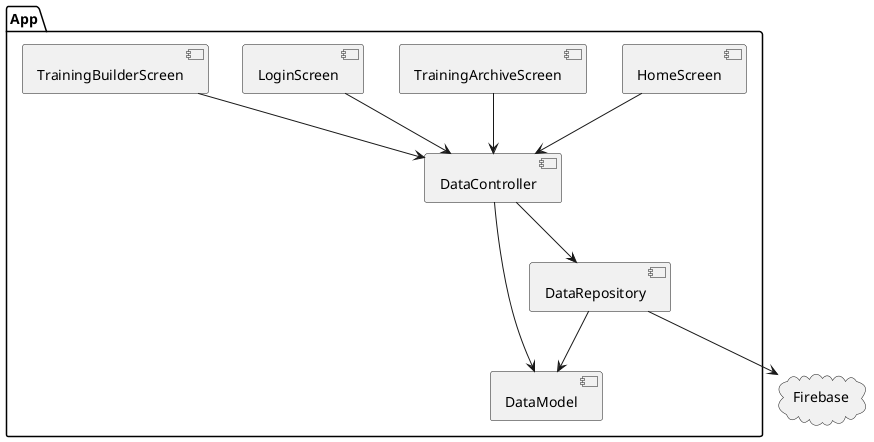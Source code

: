 @startuml Components


package "App" as app{
    [HomeScreen]
    [TrainingArchiveScreen]
    [LoginScreen]
    [TrainingBuilderScreen]
    [DataModel]
    [DataController]
    [DataRepository]

}
cloud "Firebase" as firebase

DataRepository --> firebase
DataRepository --> DataModel
DataController --> DataModel
HomeScreen --> DataController
LoginScreen --> DataController
TrainingBuilderScreen --> DataController
TrainingArchiveScreen --> DataController
DataController --> DataRepository


@enduml